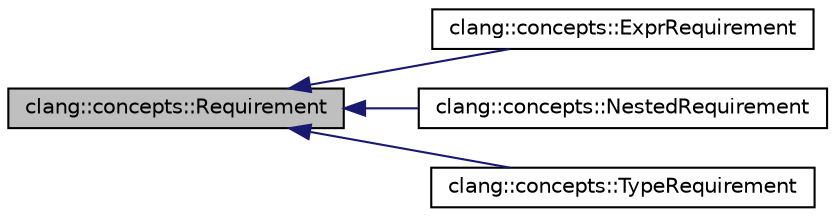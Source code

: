 digraph "clang::concepts::Requirement"
{
 // LATEX_PDF_SIZE
  bgcolor="transparent";
  edge [fontname="Helvetica",fontsize="10",labelfontname="Helvetica",labelfontsize="10"];
  node [fontname="Helvetica",fontsize="10",shape=record];
  rankdir="LR";
  Node1 [label="clang::concepts::Requirement",height=0.2,width=0.4,color="black", fillcolor="grey75", style="filled", fontcolor="black",tooltip="A static requirement that can be used in a requires-expression to check properties of types and expre..."];
  Node1 -> Node2 [dir="back",color="midnightblue",fontsize="10",style="solid",fontname="Helvetica"];
  Node2 [label="clang::concepts::ExprRequirement",height=0.2,width=0.4,color="black",URL="$classclang_1_1concepts_1_1ExprRequirement.html",tooltip="A requires-expression requirement which queries the validity and properties of an expression ('simple..."];
  Node1 -> Node3 [dir="back",color="midnightblue",fontsize="10",style="solid",fontname="Helvetica"];
  Node3 [label="clang::concepts::NestedRequirement",height=0.2,width=0.4,color="black",URL="$classclang_1_1concepts_1_1NestedRequirement.html",tooltip="A requires-expression requirement which is satisfied when a general constraint expression is satisfie..."];
  Node1 -> Node4 [dir="back",color="midnightblue",fontsize="10",style="solid",fontname="Helvetica"];
  Node4 [label="clang::concepts::TypeRequirement",height=0.2,width=0.4,color="black",URL="$classclang_1_1concepts_1_1TypeRequirement.html",tooltip="A requires-expression requirement which queries the existence of a type name or type template special..."];
}
